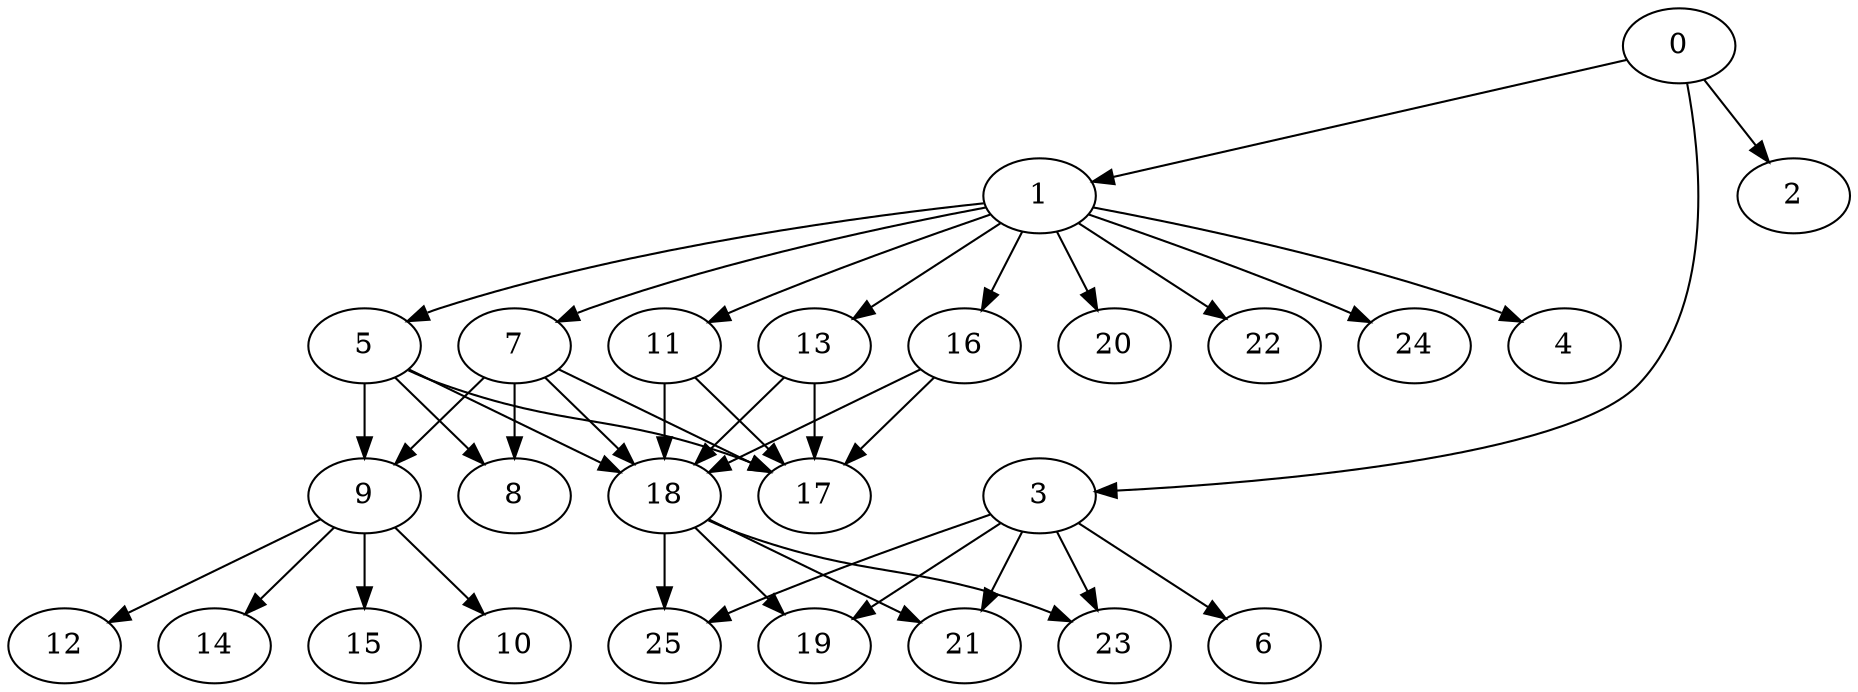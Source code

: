 /* Created by igraph 0.10.15 */
digraph {
  0 [
    Visited=1
    Line=94386559010848
  ];
  1 [
    Visited=1
    Line=94386559011200
  ];
  2 [
    Visited=1
    Line=94386559011600
  ];
  3 [
    Visited=1
    Line=94386559012000
  ];
  4 [
    Visited=1
    Line=94386559012400
  ];
  5 [
    Visited=1
    Line=94386559012752
  ];
  6 [
    Visited=1
    Line=94386559013104
  ];
  7 [
    Visited=1
    Line=94386559013456
  ];
  8 [
    Visited=1
    Line=94386559013808
  ];
  9 [
    Visited=1
    Line=94386559014160
  ];
  10 [
    Visited=1
    Line=94386559014512
  ];
  11 [
    Visited=1
    Line=94386559014864
  ];
  12 [
    Visited=1
    Line=94386559015216
  ];
  13 [
    Visited=1
    Line=94386559015568
  ];
  14 [
    Visited=1
    Line=94386559015920
  ];
  15 [
    Visited=1
    Line=94386559016624
  ];
  16 [
    Visited=1
    Line=94386559025312
  ];
  17 [
    Visited=1
    Line=94386559025664
  ];
  18 [
    Visited=1
    Line=94386559026016
  ];
  19 [
    Visited=1
    Line=94386559026368
  ];
  20 [
    Visited=1
    Line=94386559026720
  ];
  21 [
    Visited=1
    Line=94386559027072
  ];
  22 [
    Visited=1
    Line=94386559027424
  ];
  23 [
    Visited=1
    Line=94386559027776
  ];
  24 [
    Visited=1
    Line=94386559028128
  ];
  25 [
    Visited=1
    Line=94386559028480
  ];

  0 -> 1;
  0 -> 2;
  0 -> 3;
  1 -> 4;
  1 -> 5;
  1 -> 7;
  1 -> 11;
  1 -> 13;
  1 -> 16;
  1 -> 20;
  1 -> 22;
  1 -> 24;
  3 -> 6;
  3 -> 19;
  3 -> 21;
  3 -> 23;
  3 -> 25;
  5 -> 8;
  5 -> 9;
  5 -> 17;
  5 -> 18;
  7 -> 8;
  7 -> 9;
  7 -> 17;
  7 -> 18;
  9 -> 10;
  9 -> 12;
  9 -> 14;
  9 -> 15;
  11 -> 17;
  11 -> 18;
  13 -> 17;
  13 -> 18;
  16 -> 17;
  16 -> 18;
  18 -> 19;
  18 -> 21;
  18 -> 23;
  18 -> 25;
}
